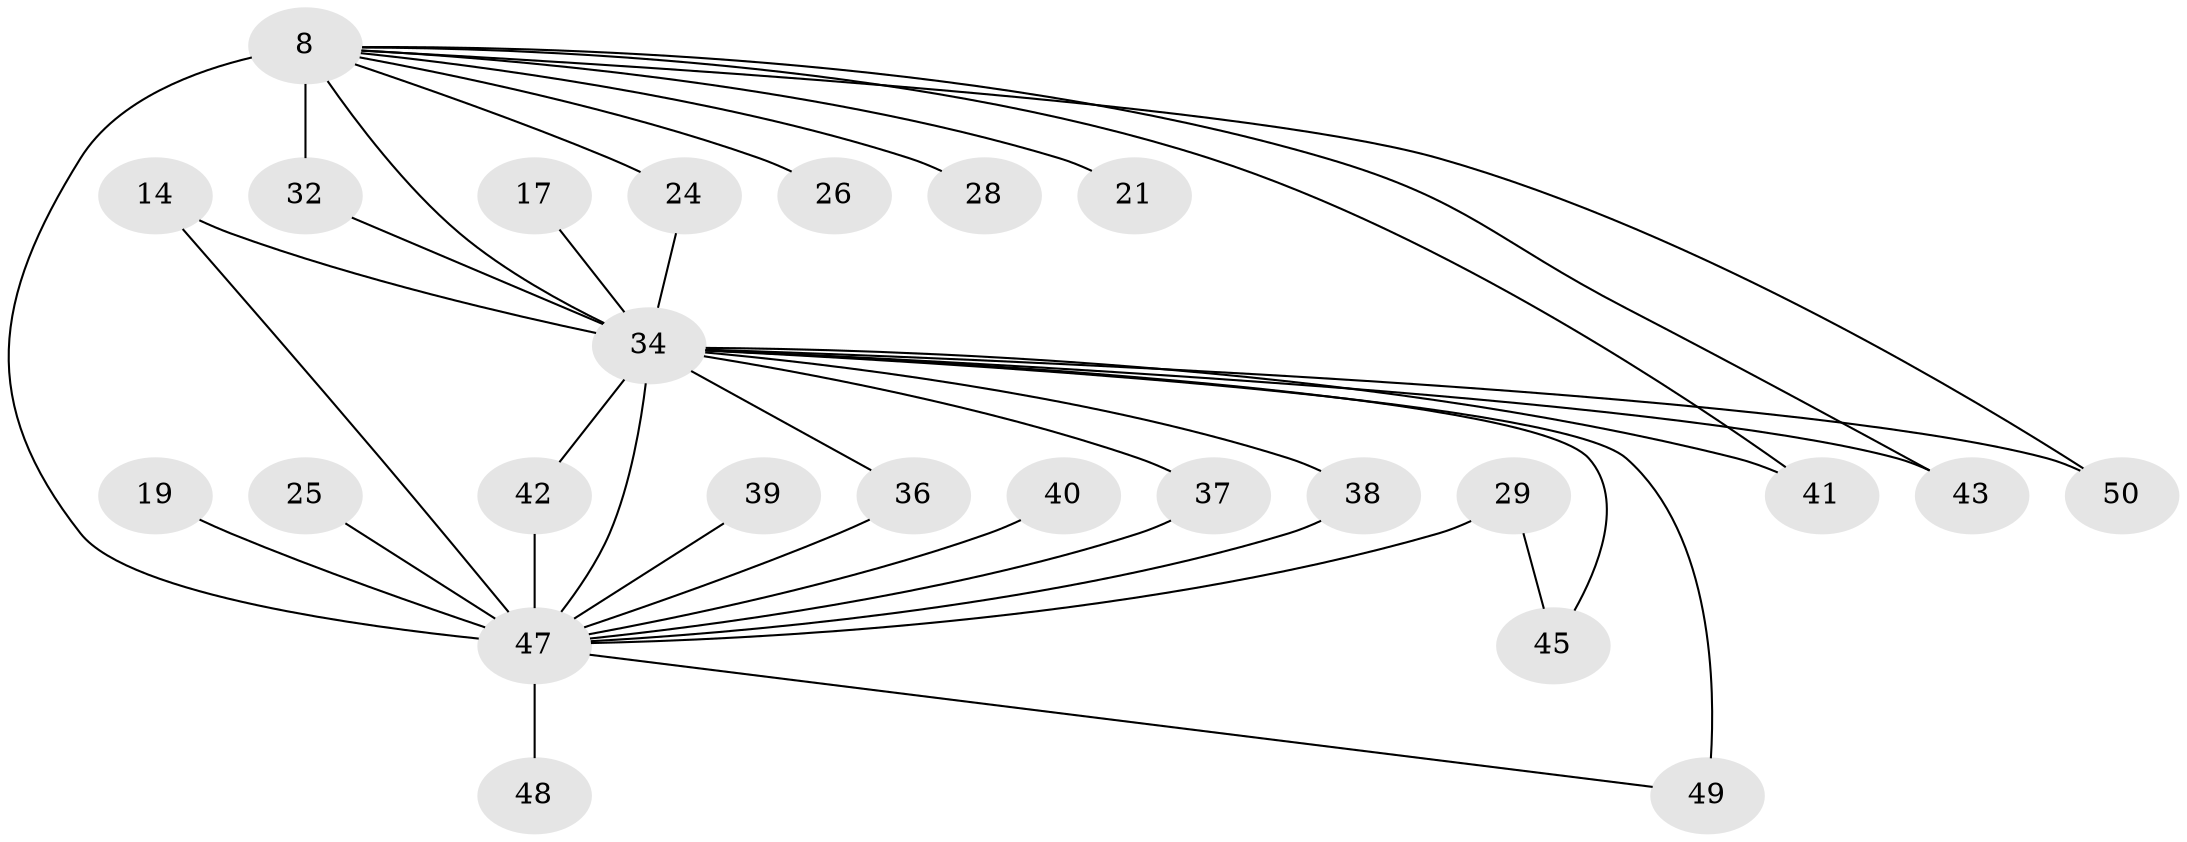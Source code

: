 // original degree distribution, {14: 0.06, 16: 0.02, 18: 0.02, 13: 0.04, 15: 0.02, 12: 0.02, 22: 0.02, 4: 0.04, 8: 0.02, 3: 0.12, 2: 0.6, 5: 0.02}
// Generated by graph-tools (version 1.1) at 2025/46/03/04/25 21:46:33]
// undirected, 25 vertices, 37 edges
graph export_dot {
graph [start="1"]
  node [color=gray90,style=filled];
  8 [super="+7+6"];
  14;
  17;
  19;
  21;
  24 [super="+20"];
  25;
  26;
  28;
  29;
  32 [super="+22"];
  34 [super="+11+23+10+15"];
  36;
  37;
  38;
  39;
  40;
  41;
  42 [super="+30+31"];
  43 [super="+35"];
  45;
  47 [super="+46+4+9"];
  48;
  49 [super="+16"];
  50;
  8 -- 26 [weight=2];
  8 -- 28 [weight=2];
  8 -- 21 [weight=2];
  8 -- 32 [weight=2];
  8 -- 34 [weight=10];
  8 -- 41;
  8 -- 43;
  8 -- 47 [weight=20];
  8 -- 50;
  8 -- 24 [weight=2];
  14 -- 34;
  14 -- 47;
  17 -- 34 [weight=2];
  19 -- 47 [weight=2];
  24 -- 34;
  25 -- 47 [weight=2];
  29 -- 45;
  29 -- 47 [weight=2];
  32 -- 34;
  34 -- 36;
  34 -- 37;
  34 -- 38;
  34 -- 41;
  34 -- 42 [weight=2];
  34 -- 43 [weight=2];
  34 -- 45;
  34 -- 50;
  34 -- 47 [weight=13];
  34 -- 49 [weight=2];
  36 -- 47;
  37 -- 47;
  38 -- 47;
  39 -- 47 [weight=2];
  40 -- 47 [weight=2];
  42 -- 47 [weight=3];
  47 -- 49;
  47 -- 48;
}
